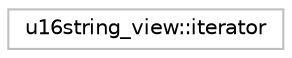 digraph "Graphical Class Hierarchy"
{
 // LATEX_PDF_SIZE
  edge [fontname="Helvetica",fontsize="10",labelfontname="Helvetica",labelfontsize="10"];
  node [fontname="Helvetica",fontsize="10",shape=record];
  rankdir="LR";
  Node0 [label="u16string_view::iterator",height=0.2,width=0.4,color="grey75", fillcolor="white", style="filled",tooltip="STL iterator class."];
}
